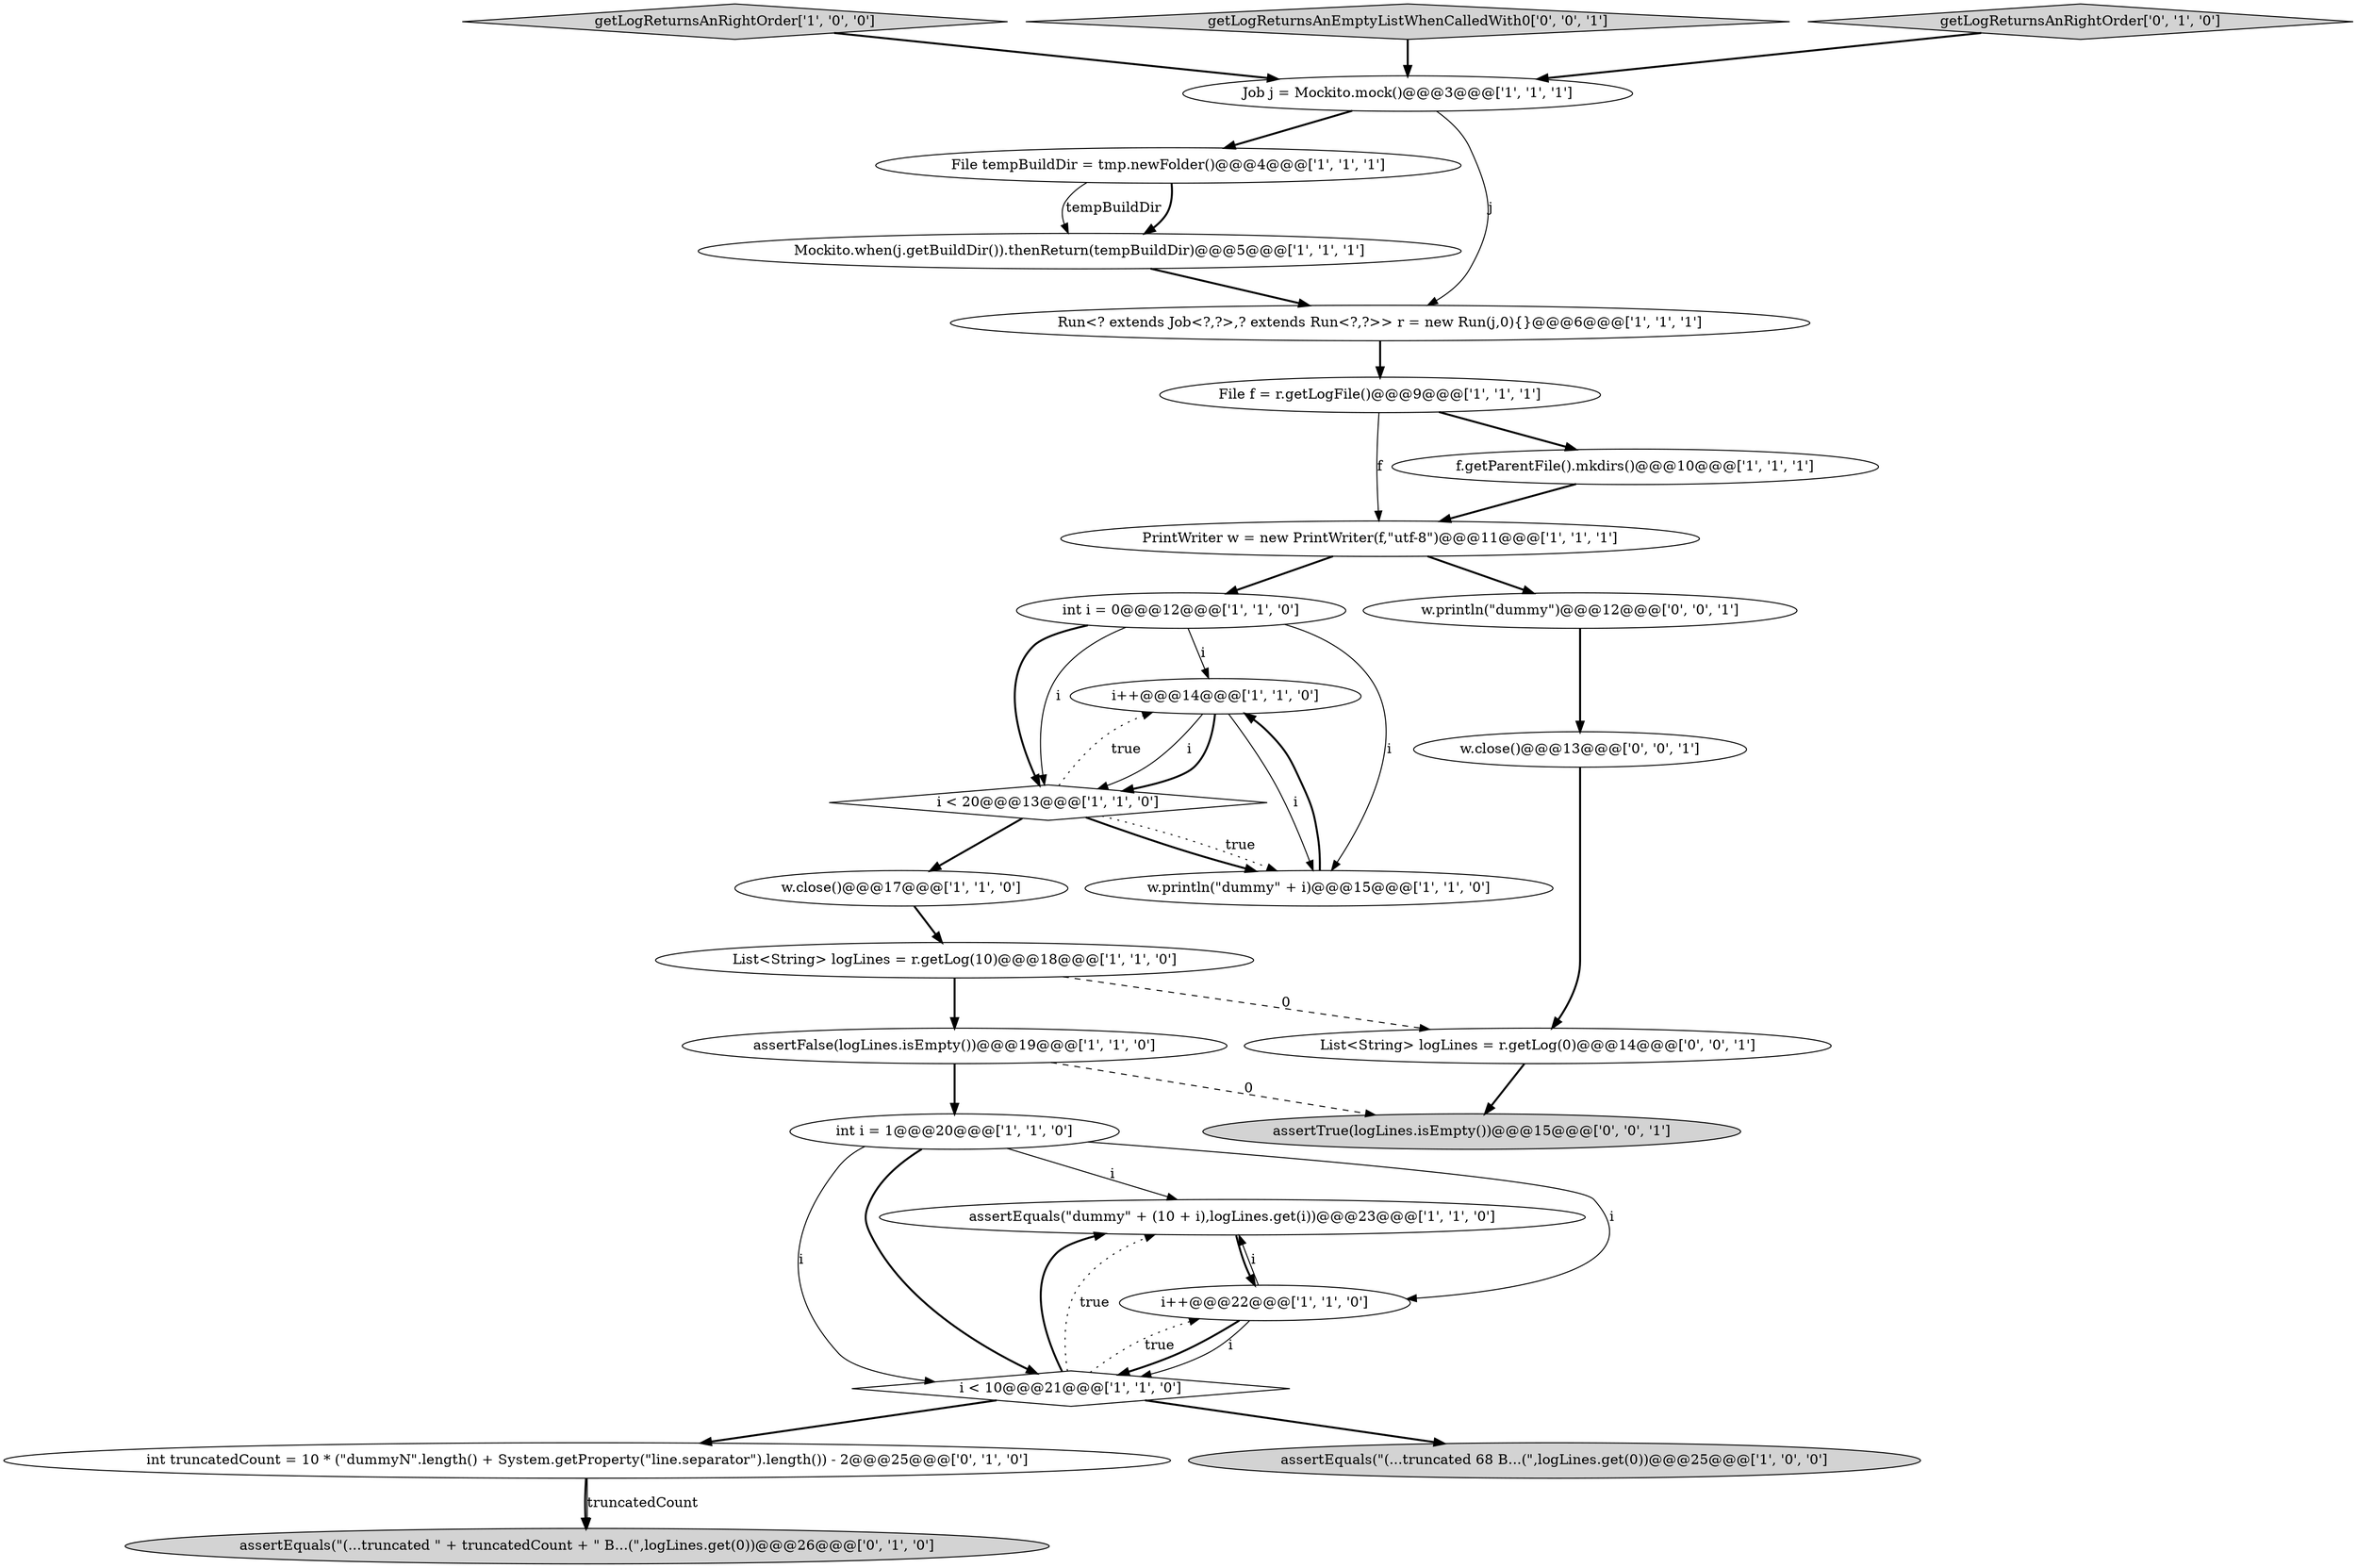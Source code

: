 digraph {
8 [style = filled, label = "int i = 1@@@20@@@['1', '1', '0']", fillcolor = white, shape = ellipse image = "AAA0AAABBB1BBB"];
21 [style = filled, label = "assertEquals(\"(...truncated \" + truncatedCount + \" B...(\",logLines.get(0))@@@26@@@['0', '1', '0']", fillcolor = lightgray, shape = ellipse image = "AAA1AAABBB2BBB"];
26 [style = filled, label = "w.close()@@@13@@@['0', '0', '1']", fillcolor = white, shape = ellipse image = "AAA0AAABBB3BBB"];
5 [style = filled, label = "getLogReturnsAnRightOrder['1', '0', '0']", fillcolor = lightgray, shape = diamond image = "AAA0AAABBB1BBB"];
24 [style = filled, label = "w.println(\"dummy\")@@@12@@@['0', '0', '1']", fillcolor = white, shape = ellipse image = "AAA0AAABBB3BBB"];
16 [style = filled, label = "File f = r.getLogFile()@@@9@@@['1', '1', '1']", fillcolor = white, shape = ellipse image = "AAA0AAABBB1BBB"];
0 [style = filled, label = "w.close()@@@17@@@['1', '1', '0']", fillcolor = white, shape = ellipse image = "AAA0AAABBB1BBB"];
23 [style = filled, label = "getLogReturnsAnEmptyListWhenCalledWith0['0', '0', '1']", fillcolor = lightgray, shape = diamond image = "AAA0AAABBB3BBB"];
20 [style = filled, label = "int truncatedCount = 10 * (\"dummyN\".length() + System.getProperty(\"line.separator\").length()) - 2@@@25@@@['0', '1', '0']", fillcolor = white, shape = ellipse image = "AAA0AAABBB2BBB"];
9 [style = filled, label = "Mockito.when(j.getBuildDir()).thenReturn(tempBuildDir)@@@5@@@['1', '1', '1']", fillcolor = white, shape = ellipse image = "AAA0AAABBB1BBB"];
7 [style = filled, label = "List<String> logLines = r.getLog(10)@@@18@@@['1', '1', '0']", fillcolor = white, shape = ellipse image = "AAA0AAABBB1BBB"];
4 [style = filled, label = "assertEquals(\"dummy\" + (10 + i),logLines.get(i))@@@23@@@['1', '1', '0']", fillcolor = white, shape = ellipse image = "AAA0AAABBB1BBB"];
3 [style = filled, label = "Run<? extends Job<?,?>,? extends Run<?,?>> r = new Run(j,0){}@@@6@@@['1', '1', '1']", fillcolor = white, shape = ellipse image = "AAA0AAABBB1BBB"];
17 [style = filled, label = "PrintWriter w = new PrintWriter(f,\"utf-8\")@@@11@@@['1', '1', '1']", fillcolor = white, shape = ellipse image = "AAA0AAABBB1BBB"];
27 [style = filled, label = "List<String> logLines = r.getLog(0)@@@14@@@['0', '0', '1']", fillcolor = white, shape = ellipse image = "AAA0AAABBB3BBB"];
6 [style = filled, label = "i++@@@22@@@['1', '1', '0']", fillcolor = white, shape = ellipse image = "AAA0AAABBB1BBB"];
15 [style = filled, label = "i < 10@@@21@@@['1', '1', '0']", fillcolor = white, shape = diamond image = "AAA0AAABBB1BBB"];
22 [style = filled, label = "getLogReturnsAnRightOrder['0', '1', '0']", fillcolor = lightgray, shape = diamond image = "AAA0AAABBB2BBB"];
11 [style = filled, label = "int i = 0@@@12@@@['1', '1', '0']", fillcolor = white, shape = ellipse image = "AAA0AAABBB1BBB"];
25 [style = filled, label = "assertTrue(logLines.isEmpty())@@@15@@@['0', '0', '1']", fillcolor = lightgray, shape = ellipse image = "AAA0AAABBB3BBB"];
19 [style = filled, label = "f.getParentFile().mkdirs()@@@10@@@['1', '1', '1']", fillcolor = white, shape = ellipse image = "AAA0AAABBB1BBB"];
14 [style = filled, label = "i++@@@14@@@['1', '1', '0']", fillcolor = white, shape = ellipse image = "AAA0AAABBB1BBB"];
18 [style = filled, label = "i < 20@@@13@@@['1', '1', '0']", fillcolor = white, shape = diamond image = "AAA0AAABBB1BBB"];
12 [style = filled, label = "assertFalse(logLines.isEmpty())@@@19@@@['1', '1', '0']", fillcolor = white, shape = ellipse image = "AAA0AAABBB1BBB"];
2 [style = filled, label = "File tempBuildDir = tmp.newFolder()@@@4@@@['1', '1', '1']", fillcolor = white, shape = ellipse image = "AAA0AAABBB1BBB"];
10 [style = filled, label = "w.println(\"dummy\" + i)@@@15@@@['1', '1', '0']", fillcolor = white, shape = ellipse image = "AAA0AAABBB1BBB"];
1 [style = filled, label = "assertEquals(\"(...truncated 68 B...(\",logLines.get(0))@@@25@@@['1', '0', '0']", fillcolor = lightgray, shape = ellipse image = "AAA0AAABBB1BBB"];
13 [style = filled, label = "Job j = Mockito.mock()@@@3@@@['1', '1', '1']", fillcolor = white, shape = ellipse image = "AAA0AAABBB1BBB"];
12->25 [style = dashed, label="0"];
4->6 [style = bold, label=""];
16->17 [style = solid, label="f"];
14->18 [style = solid, label="i"];
15->1 [style = bold, label=""];
27->25 [style = bold, label=""];
14->18 [style = bold, label=""];
6->15 [style = bold, label=""];
0->7 [style = bold, label=""];
13->3 [style = solid, label="j"];
16->19 [style = bold, label=""];
6->15 [style = solid, label="i"];
15->4 [style = bold, label=""];
9->3 [style = bold, label=""];
14->10 [style = solid, label="i"];
11->18 [style = bold, label=""];
8->6 [style = solid, label="i"];
26->27 [style = bold, label=""];
8->15 [style = solid, label="i"];
15->6 [style = dotted, label="true"];
5->13 [style = bold, label=""];
15->4 [style = dotted, label="true"];
18->14 [style = dotted, label="true"];
20->21 [style = bold, label=""];
2->9 [style = bold, label=""];
23->13 [style = bold, label=""];
20->21 [style = solid, label="truncatedCount"];
7->12 [style = bold, label=""];
22->13 [style = bold, label=""];
8->4 [style = solid, label="i"];
2->9 [style = solid, label="tempBuildDir"];
17->24 [style = bold, label=""];
19->17 [style = bold, label=""];
18->10 [style = bold, label=""];
17->11 [style = bold, label=""];
11->18 [style = solid, label="i"];
15->20 [style = bold, label=""];
18->10 [style = dotted, label="true"];
11->10 [style = solid, label="i"];
3->16 [style = bold, label=""];
11->14 [style = solid, label="i"];
13->2 [style = bold, label=""];
7->27 [style = dashed, label="0"];
12->8 [style = bold, label=""];
24->26 [style = bold, label=""];
10->14 [style = bold, label=""];
8->15 [style = bold, label=""];
6->4 [style = solid, label="i"];
18->0 [style = bold, label=""];
}
